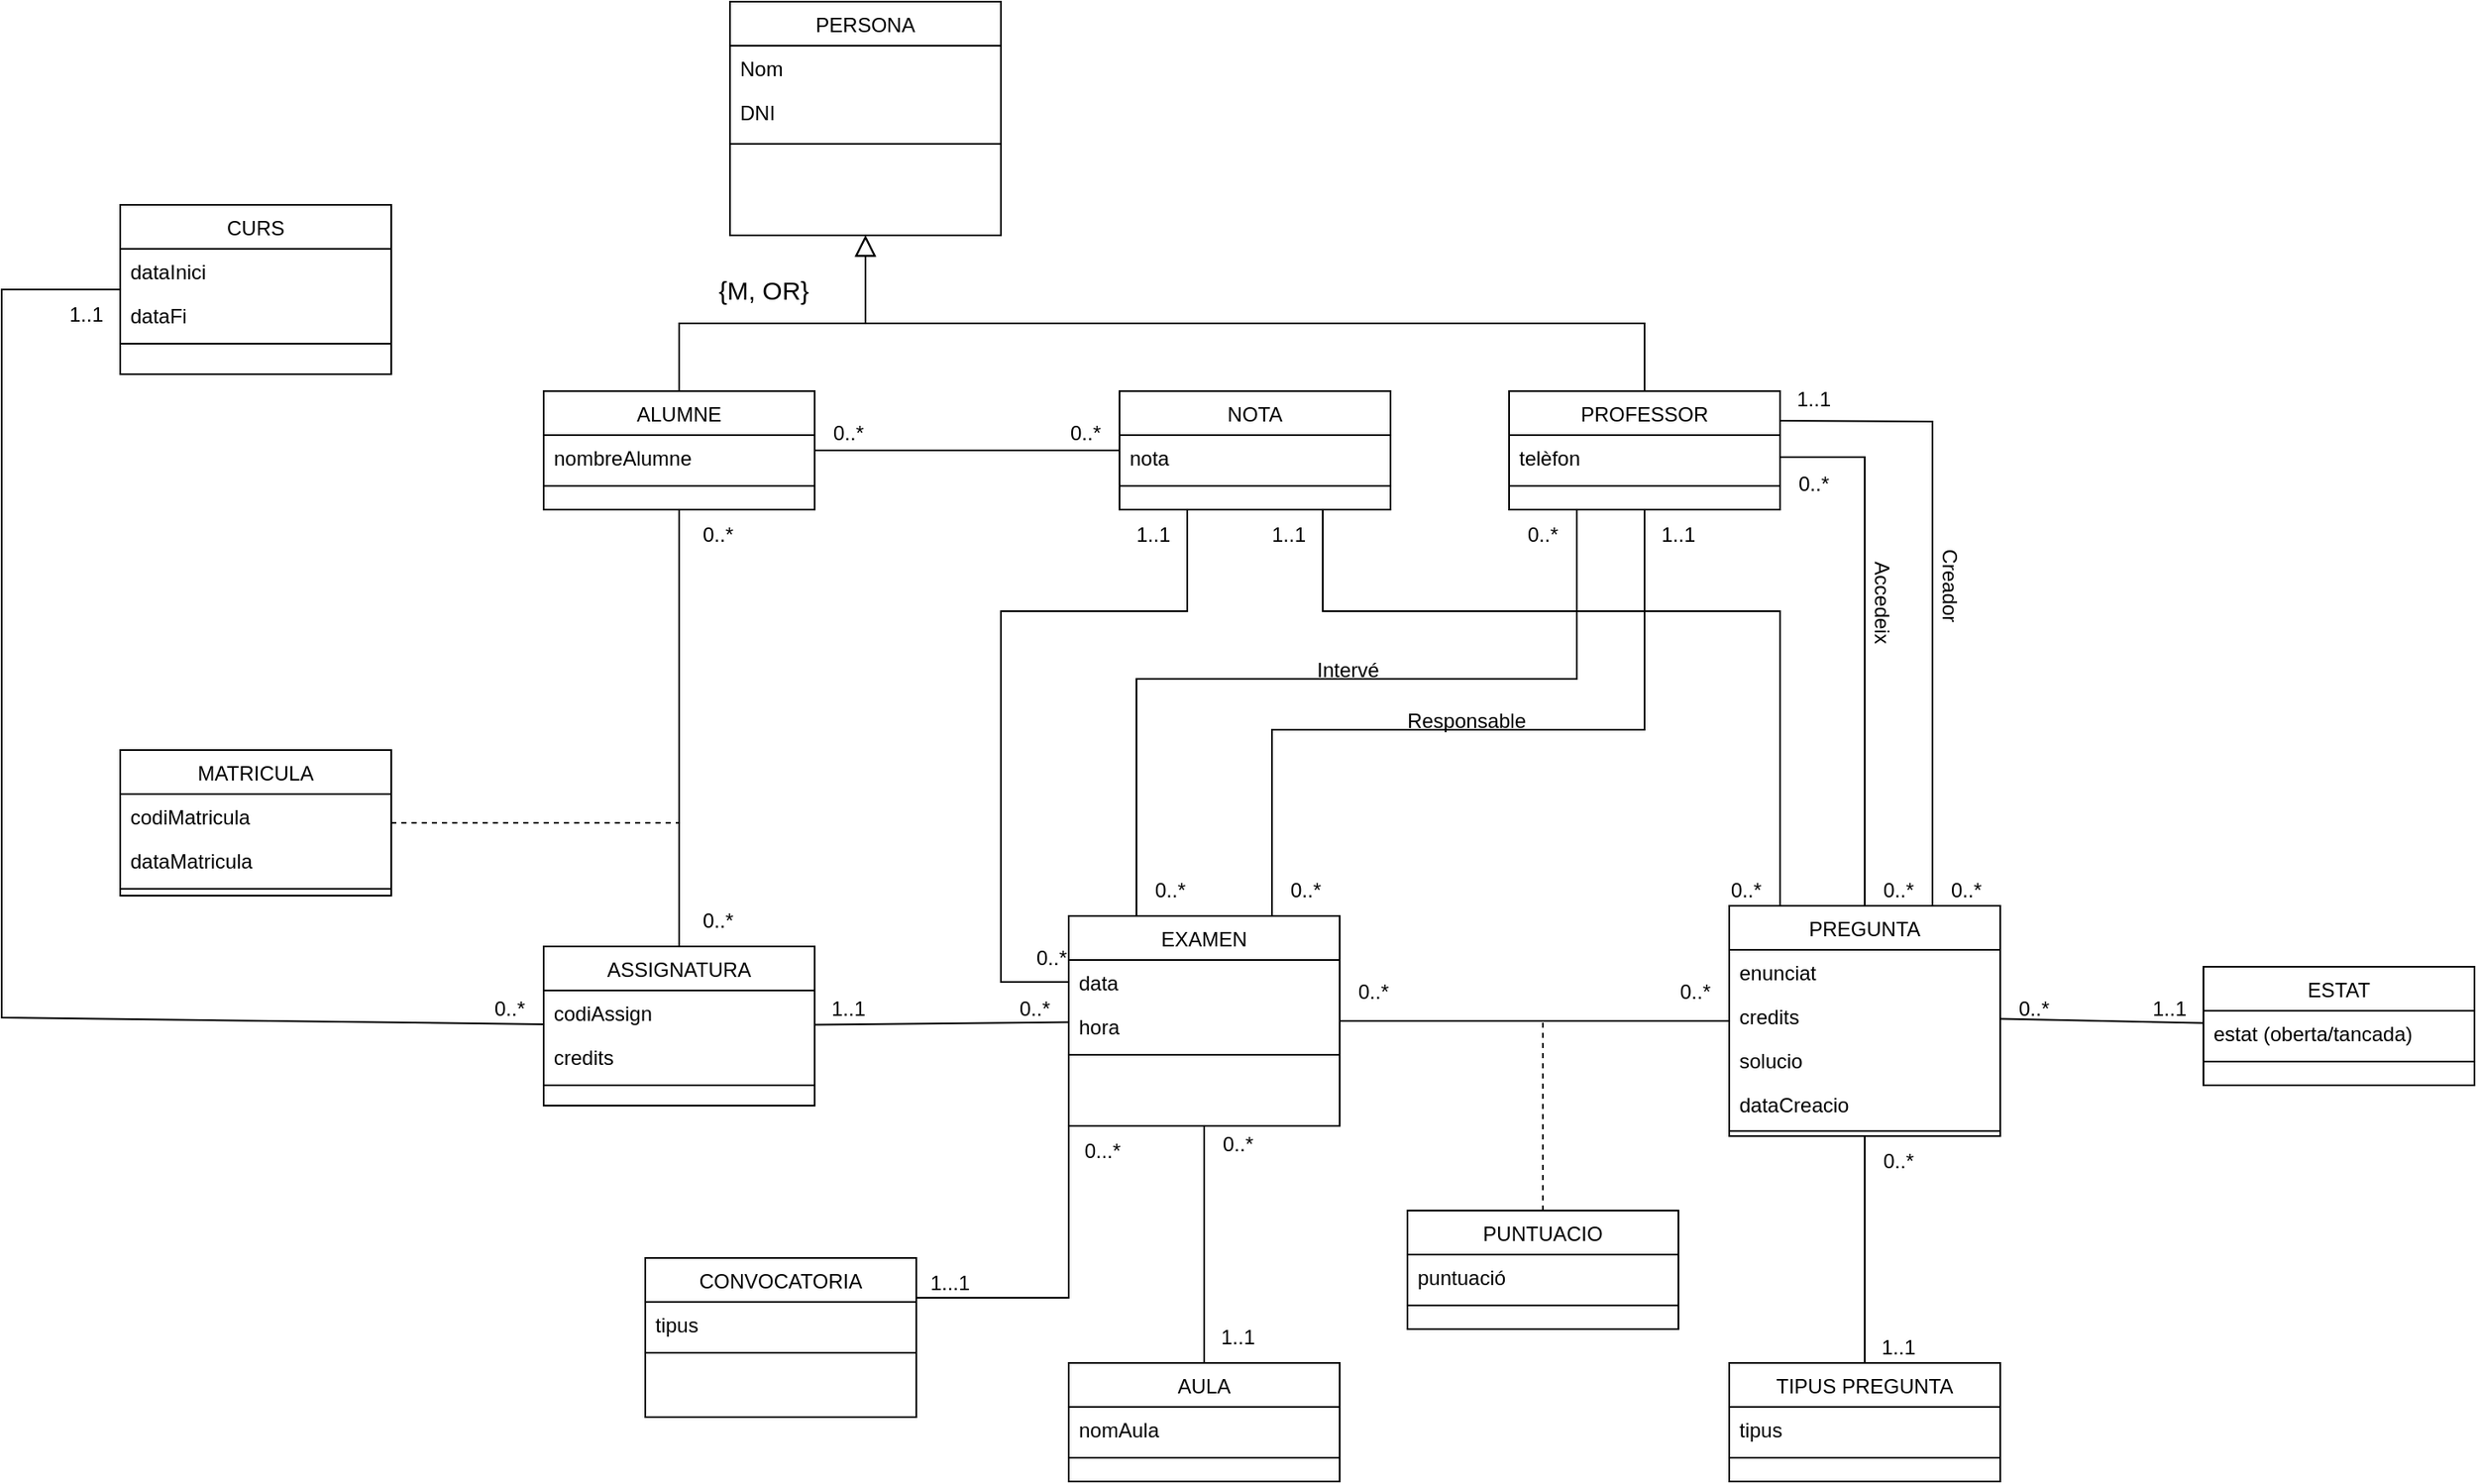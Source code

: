<mxfile version="20.4.0" type="google"><diagram id="C5RBs43oDa-KdzZeNtuy" name="Page-1"><mxGraphModel grid="1" page="1" gridSize="10" guides="1" tooltips="1" connect="1" arrows="1" fold="1" pageScale="1" pageWidth="827" pageHeight="1169" math="0" shadow="0"><root><mxCell id="WIyWlLk6GJQsqaUBKTNV-0"/><mxCell id="WIyWlLk6GJQsqaUBKTNV-1" parent="WIyWlLk6GJQsqaUBKTNV-0"/><mxCell id="zkfFHV4jXpPFQw0GAbJ--0" value="PERSONA" style="swimlane;fontStyle=0;align=center;verticalAlign=top;childLayout=stackLayout;horizontal=1;startSize=26;horizontalStack=0;resizeParent=1;resizeLast=0;collapsible=1;marginBottom=0;rounded=0;shadow=0;strokeWidth=1;" vertex="1" parent="WIyWlLk6GJQsqaUBKTNV-1"><mxGeometry x="-730" y="120" width="160" height="138" as="geometry"><mxRectangle x="230" y="140" width="160" height="26" as="alternateBounds"/></mxGeometry></mxCell><mxCell id="zkfFHV4jXpPFQw0GAbJ--1" value="Nom" style="text;align=left;verticalAlign=top;spacingLeft=4;spacingRight=4;overflow=hidden;rotatable=0;points=[[0,0.5],[1,0.5]];portConstraint=eastwest;" vertex="1" parent="zkfFHV4jXpPFQw0GAbJ--0"><mxGeometry y="26" width="160" height="26" as="geometry"/></mxCell><mxCell id="zkfFHV4jXpPFQw0GAbJ--2" value="DNI" style="text;align=left;verticalAlign=top;spacingLeft=4;spacingRight=4;overflow=hidden;rotatable=0;points=[[0,0.5],[1,0.5]];portConstraint=eastwest;rounded=0;shadow=0;html=0;" vertex="1" parent="zkfFHV4jXpPFQw0GAbJ--0"><mxGeometry y="52" width="160" height="28" as="geometry"/></mxCell><mxCell id="zkfFHV4jXpPFQw0GAbJ--4" value="" style="line;html=1;strokeWidth=1;align=left;verticalAlign=middle;spacingTop=-1;spacingLeft=3;spacingRight=3;rotatable=0;labelPosition=right;points=[];portConstraint=eastwest;" vertex="1" parent="zkfFHV4jXpPFQw0GAbJ--0"><mxGeometry y="80" width="160" height="8" as="geometry"/></mxCell><mxCell id="QcU_qIZWu91tBxj-kTXX-0" style="edgeStyle=orthogonalEdgeStyle;rounded=0;orthogonalLoop=1;jettySize=auto;html=1;endArrow=none;endFill=0;" edge="1" parent="WIyWlLk6GJQsqaUBKTNV-1" source="zkfFHV4jXpPFQw0GAbJ--6" target="E-pYBABnPpuwLKoB_ylE-73"><mxGeometry relative="1" as="geometry"/></mxCell><mxCell id="zkfFHV4jXpPFQw0GAbJ--6" value="ALUMNE" style="swimlane;fontStyle=0;align=center;verticalAlign=top;childLayout=stackLayout;horizontal=1;startSize=26;horizontalStack=0;resizeParent=1;resizeLast=0;collapsible=1;marginBottom=0;rounded=0;shadow=0;strokeWidth=1;" vertex="1" parent="WIyWlLk6GJQsqaUBKTNV-1"><mxGeometry x="-840" y="350" width="160" height="70" as="geometry"><mxRectangle x="130" y="380" width="160" height="26" as="alternateBounds"/></mxGeometry></mxCell><mxCell id="zkfFHV4jXpPFQw0GAbJ--7" value="nombreAlumne" style="text;align=left;verticalAlign=top;spacingLeft=4;spacingRight=4;overflow=hidden;rotatable=0;points=[[0,0.5],[1,0.5]];portConstraint=eastwest;" vertex="1" parent="zkfFHV4jXpPFQw0GAbJ--6"><mxGeometry y="26" width="160" height="26" as="geometry"/></mxCell><mxCell id="zkfFHV4jXpPFQw0GAbJ--9" value="" style="line;html=1;strokeWidth=1;align=left;verticalAlign=middle;spacingTop=-1;spacingLeft=3;spacingRight=3;rotatable=0;labelPosition=right;points=[];portConstraint=eastwest;" vertex="1" parent="zkfFHV4jXpPFQw0GAbJ--6"><mxGeometry y="52" width="160" height="8" as="geometry"/></mxCell><mxCell id="zkfFHV4jXpPFQw0GAbJ--12" value="" style="endArrow=block;endSize=10;endFill=0;shadow=0;strokeWidth=1;rounded=0;edgeStyle=elbowEdgeStyle;elbow=vertical;" edge="1" parent="WIyWlLk6GJQsqaUBKTNV-1" source="zkfFHV4jXpPFQw0GAbJ--6" target="zkfFHV4jXpPFQw0GAbJ--0"><mxGeometry width="160" relative="1" as="geometry"><mxPoint x="-750" y="193" as="sourcePoint"/><mxPoint x="-750" y="193" as="targetPoint"/><Array as="points"><mxPoint x="-650" y="310"/></Array></mxGeometry></mxCell><mxCell id="E-pYBABnPpuwLKoB_ylE-87" style="edgeStyle=none;rounded=0;orthogonalLoop=1;jettySize=auto;html=1;entryX=0.75;entryY=0;entryDx=0;entryDy=0;shadow=0;fontSize=12;endArrow=none;endFill=0;exitX=1;exitY=0.25;exitDx=0;exitDy=0;" edge="1" parent="WIyWlLk6GJQsqaUBKTNV-1" source="zkfFHV4jXpPFQw0GAbJ--13" target="kgsI95pCc-35qTgBepOY-21"><mxGeometry relative="1" as="geometry"><Array as="points"><mxPoint x="-20" y="368"/></Array></mxGeometry></mxCell><mxCell id="E-pYBABnPpuwLKoB_ylE-99" style="edgeStyle=none;rounded=0;orthogonalLoop=1;jettySize=auto;html=1;exitX=0.25;exitY=1;exitDx=0;exitDy=0;entryX=0.25;entryY=0;entryDx=0;entryDy=0;shadow=0;fontSize=12;endArrow=none;endFill=0;" edge="1" parent="WIyWlLk6GJQsqaUBKTNV-1" source="zkfFHV4jXpPFQw0GAbJ--13" target="kgsI95pCc-35qTgBepOY-9"><mxGeometry relative="1" as="geometry"><Array as="points"><mxPoint x="-230" y="520"/><mxPoint x="-490" y="520"/></Array></mxGeometry></mxCell><mxCell id="E-pYBABnPpuwLKoB_ylE-106" style="edgeStyle=none;rounded=0;orthogonalLoop=1;jettySize=auto;html=1;entryX=0.75;entryY=0;entryDx=0;entryDy=0;shadow=0;fontSize=12;endArrow=none;endFill=0;" edge="1" parent="WIyWlLk6GJQsqaUBKTNV-1" source="zkfFHV4jXpPFQw0GAbJ--13" target="kgsI95pCc-35qTgBepOY-9"><mxGeometry relative="1" as="geometry"><Array as="points"><mxPoint x="-190" y="550"/><mxPoint x="-410" y="550"/></Array></mxGeometry></mxCell><mxCell id="zkfFHV4jXpPFQw0GAbJ--13" value="PROFESSOR" style="swimlane;fontStyle=0;align=center;verticalAlign=top;childLayout=stackLayout;horizontal=1;startSize=26;horizontalStack=0;resizeParent=1;resizeLast=0;collapsible=1;marginBottom=0;rounded=0;shadow=0;strokeWidth=1;" vertex="1" parent="WIyWlLk6GJQsqaUBKTNV-1"><mxGeometry x="-270" y="350" width="160" height="70" as="geometry"><mxRectangle x="340" y="380" width="170" height="26" as="alternateBounds"/></mxGeometry></mxCell><mxCell id="zkfFHV4jXpPFQw0GAbJ--14" value="telèfon" style="text;align=left;verticalAlign=top;spacingLeft=4;spacingRight=4;overflow=hidden;rotatable=0;points=[[0,0.5],[1,0.5]];portConstraint=eastwest;" vertex="1" parent="zkfFHV4jXpPFQw0GAbJ--13"><mxGeometry y="26" width="160" height="26" as="geometry"/></mxCell><mxCell id="zkfFHV4jXpPFQw0GAbJ--15" value="" style="line;html=1;strokeWidth=1;align=left;verticalAlign=middle;spacingTop=-1;spacingLeft=3;spacingRight=3;rotatable=0;labelPosition=right;points=[];portConstraint=eastwest;" vertex="1" parent="zkfFHV4jXpPFQw0GAbJ--13"><mxGeometry y="52" width="160" height="8" as="geometry"/></mxCell><mxCell id="zkfFHV4jXpPFQw0GAbJ--16" value="" style="endArrow=block;endSize=10;endFill=0;shadow=0;strokeWidth=1;rounded=0;edgeStyle=elbowEdgeStyle;elbow=vertical;" edge="1" parent="WIyWlLk6GJQsqaUBKTNV-1" source="zkfFHV4jXpPFQw0GAbJ--13" target="zkfFHV4jXpPFQw0GAbJ--0"><mxGeometry width="160" relative="1" as="geometry"><mxPoint x="-740" y="363" as="sourcePoint"/><mxPoint x="-640" y="261" as="targetPoint"/><Array as="points"><mxPoint x="-650" y="310"/><mxPoint x="-650" y="300"/></Array></mxGeometry></mxCell><mxCell id="ctenGG5U1R1XsrM7dqy6-2" style="edgeStyle=orthogonalEdgeStyle;rounded=0;orthogonalLoop=1;jettySize=auto;html=1;exitX=0.5;exitY=0;exitDx=0;exitDy=0;endArrow=none;endFill=0;shadow=0;" edge="1" parent="WIyWlLk6GJQsqaUBKTNV-1" source="kgsI95pCc-35qTgBepOY-1" target="zkfFHV4jXpPFQw0GAbJ--6"><mxGeometry relative="1" as="geometry"/></mxCell><mxCell id="E-pYBABnPpuwLKoB_ylE-42" style="edgeStyle=none;rounded=0;orthogonalLoop=1;jettySize=auto;html=1;shadow=0;fontSize=12;endArrow=none;endFill=0;" edge="1" parent="WIyWlLk6GJQsqaUBKTNV-1" source="kgsI95pCc-35qTgBepOY-1" target="kgsI95pCc-35qTgBepOY-9"><mxGeometry relative="1" as="geometry"/></mxCell><mxCell id="E-pYBABnPpuwLKoB_ylE-111" style="edgeStyle=none;rounded=0;orthogonalLoop=1;jettySize=auto;html=1;shadow=0;fontSize=12;endArrow=none;endFill=0;" edge="1" parent="WIyWlLk6GJQsqaUBKTNV-1" source="kgsI95pCc-35qTgBepOY-1" target="E-pYBABnPpuwLKoB_ylE-13"><mxGeometry relative="1" as="geometry"><Array as="points"><mxPoint x="-1160" y="720"/><mxPoint x="-1160" y="290"/></Array></mxGeometry></mxCell><mxCell id="kgsI95pCc-35qTgBepOY-1" value="ASSIGNATURA" style="swimlane;fontStyle=0;align=center;verticalAlign=top;childLayout=stackLayout;horizontal=1;startSize=26;horizontalStack=0;resizeParent=1;resizeLast=0;collapsible=1;marginBottom=0;rounded=0;shadow=0;strokeWidth=1;" vertex="1" parent="WIyWlLk6GJQsqaUBKTNV-1"><mxGeometry x="-840" y="678" width="160" height="94" as="geometry"><mxRectangle x="230" y="140" width="160" height="26" as="alternateBounds"/></mxGeometry></mxCell><mxCell id="kgsI95pCc-35qTgBepOY-3" value="codiAssign" style="text;align=left;verticalAlign=top;spacingLeft=4;spacingRight=4;overflow=hidden;rotatable=0;points=[[0,0.5],[1,0.5]];portConstraint=eastwest;rounded=0;shadow=0;html=0;" vertex="1" parent="kgsI95pCc-35qTgBepOY-1"><mxGeometry y="26" width="160" height="26" as="geometry"/></mxCell><mxCell id="kgsI95pCc-35qTgBepOY-8" value="credits" style="text;align=left;verticalAlign=top;spacingLeft=4;spacingRight=4;overflow=hidden;rotatable=0;points=[[0,0.5],[1,0.5]];portConstraint=eastwest;rounded=0;shadow=0;html=0;" vertex="1" parent="kgsI95pCc-35qTgBepOY-1"><mxGeometry y="52" width="160" height="26" as="geometry"/></mxCell><mxCell id="kgsI95pCc-35qTgBepOY-5" value="" style="line;html=1;strokeWidth=1;align=left;verticalAlign=middle;spacingTop=-1;spacingLeft=3;spacingRight=3;rotatable=0;labelPosition=right;points=[];portConstraint=eastwest;" vertex="1" parent="kgsI95pCc-35qTgBepOY-1"><mxGeometry y="78" width="160" height="8" as="geometry"/></mxCell><mxCell id="E-pYBABnPpuwLKoB_ylE-25" style="rounded=0;orthogonalLoop=1;jettySize=auto;html=1;entryX=0.5;entryY=0;entryDx=0;entryDy=0;endArrow=none;endFill=0;" edge="1" parent="WIyWlLk6GJQsqaUBKTNV-1" source="kgsI95pCc-35qTgBepOY-9" target="E-pYBABnPpuwLKoB_ylE-0"><mxGeometry relative="1" as="geometry"/></mxCell><mxCell id="E-pYBABnPpuwLKoB_ylE-31" style="edgeStyle=none;rounded=0;orthogonalLoop=1;jettySize=auto;html=1;shadow=0;fontSize=12;endArrow=none;endFill=0;" edge="1" parent="WIyWlLk6GJQsqaUBKTNV-1" source="kgsI95pCc-35qTgBepOY-9" target="kgsI95pCc-35qTgBepOY-21"><mxGeometry relative="1" as="geometry"/></mxCell><mxCell id="ihIaNWgGNFV24dBI4f6O-5" style="edgeStyle=orthogonalEdgeStyle;rounded=0;orthogonalLoop=1;jettySize=auto;html=1;exitX=0;exitY=1;exitDx=0;exitDy=0;entryX=1;entryY=0.25;entryDx=0;entryDy=0;endArrow=none;endFill=0;" edge="1" parent="WIyWlLk6GJQsqaUBKTNV-1" source="kgsI95pCc-35qTgBepOY-9" target="ihIaNWgGNFV24dBI4f6O-1"><mxGeometry relative="1" as="geometry"/></mxCell><mxCell id="kgsI95pCc-35qTgBepOY-9" value="EXAMEN" style="swimlane;fontStyle=0;align=center;verticalAlign=top;childLayout=stackLayout;horizontal=1;startSize=26;horizontalStack=0;resizeParent=1;resizeLast=0;collapsible=1;marginBottom=0;rounded=0;shadow=0;strokeWidth=1;" vertex="1" parent="WIyWlLk6GJQsqaUBKTNV-1"><mxGeometry x="-530" y="660" width="160" height="124" as="geometry"><mxRectangle x="230" y="140" width="160" height="26" as="alternateBounds"/></mxGeometry></mxCell><mxCell id="kgsI95pCc-35qTgBepOY-11" value="data" style="text;align=left;verticalAlign=top;spacingLeft=4;spacingRight=4;overflow=hidden;rotatable=0;points=[[0,0.5],[1,0.5]];portConstraint=eastwest;rounded=0;shadow=0;html=0;" vertex="1" parent="kgsI95pCc-35qTgBepOY-9"><mxGeometry y="26" width="160" height="26" as="geometry"/></mxCell><mxCell id="E-pYBABnPpuwLKoB_ylE-21" value="hora" style="text;strokeColor=none;fillColor=none;align=left;verticalAlign=top;spacingLeft=4;spacingRight=4;overflow=hidden;rotatable=0;points=[[0,0.5],[1,0.5]];portConstraint=eastwest;" vertex="1" parent="kgsI95pCc-35qTgBepOY-9"><mxGeometry y="52" width="160" height="26" as="geometry"/></mxCell><mxCell id="kgsI95pCc-35qTgBepOY-12" value="" style="line;html=1;strokeWidth=1;align=left;verticalAlign=middle;spacingTop=-1;spacingLeft=3;spacingRight=3;rotatable=0;labelPosition=right;points=[];portConstraint=eastwest;" vertex="1" parent="kgsI95pCc-35qTgBepOY-9"><mxGeometry y="78" width="160" height="8" as="geometry"/></mxCell><mxCell id="E-pYBABnPpuwLKoB_ylE-30" style="edgeStyle=none;rounded=0;orthogonalLoop=1;jettySize=auto;html=1;shadow=0;fontSize=12;endArrow=none;endFill=0;" edge="1" parent="WIyWlLk6GJQsqaUBKTNV-1" source="kgsI95pCc-35qTgBepOY-21" target="E-pYBABnPpuwLKoB_ylE-10"><mxGeometry relative="1" as="geometry"/></mxCell><mxCell id="kgsI95pCc-35qTgBepOY-21" value="PREGUNTA" style="swimlane;fontStyle=0;align=center;verticalAlign=top;childLayout=stackLayout;horizontal=1;startSize=26;horizontalStack=0;resizeParent=1;resizeLast=0;collapsible=1;marginBottom=0;rounded=0;shadow=0;strokeWidth=1;" vertex="1" parent="WIyWlLk6GJQsqaUBKTNV-1"><mxGeometry x="-140" y="654" width="160" height="136" as="geometry"><mxRectangle x="230" y="140" width="160" height="26" as="alternateBounds"/></mxGeometry></mxCell><mxCell id="E-pYBABnPpuwLKoB_ylE-19" value="enunciat" style="text;strokeColor=none;fillColor=none;align=left;verticalAlign=top;spacingLeft=4;spacingRight=4;overflow=hidden;rotatable=0;points=[[0,0.5],[1,0.5]];portConstraint=eastwest;" vertex="1" parent="kgsI95pCc-35qTgBepOY-21"><mxGeometry y="26" width="160" height="26" as="geometry"/></mxCell><mxCell id="kgsI95pCc-35qTgBepOY-22" value="credits" style="text;align=left;verticalAlign=top;spacingLeft=4;spacingRight=4;overflow=hidden;rotatable=0;points=[[0,0.5],[1,0.5]];portConstraint=eastwest;rounded=0;shadow=0;html=0;" vertex="1" parent="kgsI95pCc-35qTgBepOY-21"><mxGeometry y="52" width="160" height="26" as="geometry"/></mxCell><mxCell id="ihIaNWgGNFV24dBI4f6O-0" value="solucio" style="text;align=left;verticalAlign=top;spacingLeft=4;spacingRight=4;overflow=hidden;rotatable=0;points=[[0,0.5],[1,0.5]];portConstraint=eastwest;rounded=0;shadow=0;html=0;" vertex="1" parent="kgsI95pCc-35qTgBepOY-21"><mxGeometry y="78" width="160" height="26" as="geometry"/></mxCell><mxCell id="SBV8gCZNcJ18fJ0dtkl0-6" value="dataCreacio" style="text;strokeColor=none;fillColor=none;align=left;verticalAlign=top;spacingLeft=4;spacingRight=4;overflow=hidden;rotatable=0;points=[[0,0.5],[1,0.5]];portConstraint=eastwest;" vertex="1" parent="kgsI95pCc-35qTgBepOY-21"><mxGeometry y="104" width="160" height="26" as="geometry"/></mxCell><mxCell id="kgsI95pCc-35qTgBepOY-23" value="" style="line;html=1;strokeWidth=1;align=left;verticalAlign=middle;spacingTop=-1;spacingLeft=3;spacingRight=3;rotatable=0;labelPosition=right;points=[];portConstraint=eastwest;" vertex="1" parent="kgsI95pCc-35qTgBepOY-21"><mxGeometry y="130" width="160" height="6" as="geometry"/></mxCell><mxCell id="E-pYBABnPpuwLKoB_ylE-0" value="AULA" style="swimlane;fontStyle=0;align=center;verticalAlign=top;childLayout=stackLayout;horizontal=1;startSize=26;horizontalStack=0;resizeParent=1;resizeLast=0;collapsible=1;marginBottom=0;rounded=0;shadow=0;strokeWidth=1;" vertex="1" parent="WIyWlLk6GJQsqaUBKTNV-1"><mxGeometry x="-530" y="924" width="160" height="70" as="geometry"><mxRectangle x="230" y="140" width="160" height="26" as="alternateBounds"/></mxGeometry></mxCell><mxCell id="E-pYBABnPpuwLKoB_ylE-3" value="nomAula" style="text;strokeColor=none;fillColor=none;align=left;verticalAlign=top;spacingLeft=4;spacingRight=4;overflow=hidden;rotatable=0;points=[[0,0.5],[1,0.5]];portConstraint=eastwest;" vertex="1" parent="E-pYBABnPpuwLKoB_ylE-0"><mxGeometry y="26" width="160" height="26" as="geometry"/></mxCell><mxCell id="E-pYBABnPpuwLKoB_ylE-2" value="" style="line;html=1;strokeWidth=1;align=left;verticalAlign=middle;spacingTop=-1;spacingLeft=3;spacingRight=3;rotatable=0;labelPosition=right;points=[];portConstraint=eastwest;" vertex="1" parent="E-pYBABnPpuwLKoB_ylE-0"><mxGeometry y="52" width="160" height="8" as="geometry"/></mxCell><mxCell id="E-pYBABnPpuwLKoB_ylE-77" style="edgeStyle=none;rounded=0;orthogonalLoop=1;jettySize=auto;html=1;shadow=0;dashed=1;fontSize=12;endArrow=none;endFill=0;" edge="1" parent="WIyWlLk6GJQsqaUBKTNV-1" source="E-pYBABnPpuwLKoB_ylE-7"><mxGeometry relative="1" as="geometry"><mxPoint x="-250.0" y="720.0" as="targetPoint"/></mxGeometry></mxCell><mxCell id="E-pYBABnPpuwLKoB_ylE-7" value="PUNTUACIO" style="swimlane;fontStyle=0;align=center;verticalAlign=top;childLayout=stackLayout;horizontal=1;startSize=26;horizontalStack=0;resizeParent=1;resizeLast=0;collapsible=1;marginBottom=0;rounded=0;shadow=0;strokeWidth=1;" vertex="1" parent="WIyWlLk6GJQsqaUBKTNV-1"><mxGeometry x="-330" y="834" width="160" height="70" as="geometry"><mxRectangle x="230" y="140" width="160" height="26" as="alternateBounds"/></mxGeometry></mxCell><mxCell id="E-pYBABnPpuwLKoB_ylE-8" value="puntuació" style="text;strokeColor=none;fillColor=none;align=left;verticalAlign=top;spacingLeft=4;spacingRight=4;overflow=hidden;rotatable=0;points=[[0,0.5],[1,0.5]];portConstraint=eastwest;" vertex="1" parent="E-pYBABnPpuwLKoB_ylE-7"><mxGeometry y="26" width="160" height="26" as="geometry"/></mxCell><mxCell id="E-pYBABnPpuwLKoB_ylE-9" value="" style="line;html=1;strokeWidth=1;align=left;verticalAlign=middle;spacingTop=-1;spacingLeft=3;spacingRight=3;rotatable=0;labelPosition=right;points=[];portConstraint=eastwest;" vertex="1" parent="E-pYBABnPpuwLKoB_ylE-7"><mxGeometry y="52" width="160" height="8" as="geometry"/></mxCell><mxCell id="E-pYBABnPpuwLKoB_ylE-10" value="TIPUS PREGUNTA" style="swimlane;fontStyle=0;align=center;verticalAlign=top;childLayout=stackLayout;horizontal=1;startSize=26;horizontalStack=0;resizeParent=1;resizeLast=0;collapsible=1;marginBottom=0;rounded=0;shadow=0;strokeWidth=1;" vertex="1" parent="WIyWlLk6GJQsqaUBKTNV-1"><mxGeometry x="-140" y="924" width="160" height="70" as="geometry"><mxRectangle x="230" y="140" width="160" height="26" as="alternateBounds"/></mxGeometry></mxCell><mxCell id="E-pYBABnPpuwLKoB_ylE-11" value="tipus" style="text;strokeColor=none;fillColor=none;align=left;verticalAlign=top;spacingLeft=4;spacingRight=4;overflow=hidden;rotatable=0;points=[[0,0.5],[1,0.5]];portConstraint=eastwest;" vertex="1" parent="E-pYBABnPpuwLKoB_ylE-10"><mxGeometry y="26" width="160" height="26" as="geometry"/></mxCell><mxCell id="E-pYBABnPpuwLKoB_ylE-12" value="" style="line;html=1;strokeWidth=1;align=left;verticalAlign=middle;spacingTop=-1;spacingLeft=3;spacingRight=3;rotatable=0;labelPosition=right;points=[];portConstraint=eastwest;" vertex="1" parent="E-pYBABnPpuwLKoB_ylE-10"><mxGeometry y="52" width="160" height="8" as="geometry"/></mxCell><mxCell id="E-pYBABnPpuwLKoB_ylE-13" value="CURS" style="swimlane;fontStyle=0;align=center;verticalAlign=top;childLayout=stackLayout;horizontal=1;startSize=26;horizontalStack=0;resizeParent=1;resizeLast=0;collapsible=1;marginBottom=0;rounded=0;shadow=0;strokeWidth=1;" vertex="1" parent="WIyWlLk6GJQsqaUBKTNV-1"><mxGeometry x="-1090" y="240" width="160" height="100" as="geometry"><mxRectangle x="230" y="140" width="160" height="26" as="alternateBounds"/></mxGeometry></mxCell><mxCell id="E-pYBABnPpuwLKoB_ylE-17" value="dataInici" style="text;strokeColor=none;fillColor=none;align=left;verticalAlign=top;spacingLeft=4;spacingRight=4;overflow=hidden;rotatable=0;points=[[0,0.5],[1,0.5]];portConstraint=eastwest;" vertex="1" parent="E-pYBABnPpuwLKoB_ylE-13"><mxGeometry y="26" width="160" height="26" as="geometry"/></mxCell><mxCell id="E-pYBABnPpuwLKoB_ylE-14" value="dataFi" style="text;strokeColor=none;fillColor=none;align=left;verticalAlign=top;spacingLeft=4;spacingRight=4;overflow=hidden;rotatable=0;points=[[0,0.5],[1,0.5]];portConstraint=eastwest;" vertex="1" parent="E-pYBABnPpuwLKoB_ylE-13"><mxGeometry y="52" width="160" height="26" as="geometry"/></mxCell><mxCell id="E-pYBABnPpuwLKoB_ylE-15" value="" style="line;html=1;strokeWidth=1;align=left;verticalAlign=middle;spacingTop=-1;spacingLeft=3;spacingRight=3;rotatable=0;labelPosition=right;points=[];portConstraint=eastwest;" vertex="1" parent="E-pYBABnPpuwLKoB_ylE-13"><mxGeometry y="78" width="160" height="8" as="geometry"/></mxCell><mxCell id="E-pYBABnPpuwLKoB_ylE-26" value="&lt;font style=&quot;font-size: 15px;&quot;&gt;{M, OR}&lt;/font&gt;" style="text;html=1;strokeColor=none;fillColor=none;align=center;verticalAlign=middle;whiteSpace=wrap;rounded=0;" vertex="1" parent="WIyWlLk6GJQsqaUBKTNV-1"><mxGeometry x="-760" y="270" width="100" height="40" as="geometry"/></mxCell><mxCell id="E-pYBABnPpuwLKoB_ylE-32" value="0..*" style="text;html=1;strokeColor=none;fillColor=none;align=center;verticalAlign=middle;whiteSpace=wrap;rounded=0;fontSize=12;" vertex="1" parent="WIyWlLk6GJQsqaUBKTNV-1"><mxGeometry x="-380" y="690" width="60" height="30" as="geometry"/></mxCell><mxCell id="E-pYBABnPpuwLKoB_ylE-35" value="0..*" style="text;html=1;strokeColor=none;fillColor=none;align=center;verticalAlign=middle;whiteSpace=wrap;rounded=0;fontSize=12;" vertex="1" parent="WIyWlLk6GJQsqaUBKTNV-1"><mxGeometry x="-190" y="690" width="60" height="30" as="geometry"/></mxCell><mxCell id="E-pYBABnPpuwLKoB_ylE-38" value="0..*" style="text;html=1;strokeColor=none;fillColor=none;align=center;verticalAlign=middle;whiteSpace=wrap;rounded=0;fontSize=12;" vertex="1" parent="WIyWlLk6GJQsqaUBKTNV-1"><mxGeometry x="-767" y="420" width="60" height="30" as="geometry"/></mxCell><mxCell id="E-pYBABnPpuwLKoB_ylE-39" value="0..*" style="text;html=1;strokeColor=none;fillColor=none;align=center;verticalAlign=middle;whiteSpace=wrap;rounded=0;fontSize=12;" vertex="1" parent="WIyWlLk6GJQsqaUBKTNV-1"><mxGeometry x="-767" y="648" width="60" height="30" as="geometry"/></mxCell><mxCell id="E-pYBABnPpuwLKoB_ylE-43" value="1..1" style="text;html=1;strokeColor=none;fillColor=none;align=center;verticalAlign=middle;whiteSpace=wrap;rounded=0;fontSize=12;" vertex="1" parent="WIyWlLk6GJQsqaUBKTNV-1"><mxGeometry x="-690" y="700" width="60" height="30" as="geometry"/></mxCell><mxCell id="E-pYBABnPpuwLKoB_ylE-44" value="0..*" style="text;html=1;strokeColor=none;fillColor=none;align=center;verticalAlign=middle;whiteSpace=wrap;rounded=0;fontSize=12;" vertex="1" parent="WIyWlLk6GJQsqaUBKTNV-1"><mxGeometry x="-580" y="700" width="60" height="30" as="geometry"/></mxCell><mxCell id="E-pYBABnPpuwLKoB_ylE-49" style="edgeStyle=none;rounded=0;orthogonalLoop=1;jettySize=auto;html=1;shadow=0;fontSize=12;endArrow=none;endFill=0;dashed=1;" edge="1" parent="WIyWlLk6GJQsqaUBKTNV-1" source="E-pYBABnPpuwLKoB_ylE-46"><mxGeometry relative="1" as="geometry"><mxPoint x="-760" y="605.0" as="targetPoint"/></mxGeometry></mxCell><mxCell id="E-pYBABnPpuwLKoB_ylE-46" value="MATRICULA" style="swimlane;fontStyle=0;align=center;verticalAlign=top;childLayout=stackLayout;horizontal=1;startSize=26;horizontalStack=0;resizeParent=1;resizeLast=0;collapsible=1;marginBottom=0;rounded=0;shadow=0;strokeWidth=1;" vertex="1" parent="WIyWlLk6GJQsqaUBKTNV-1"><mxGeometry x="-1090" y="562" width="160" height="86" as="geometry"><mxRectangle x="230" y="140" width="160" height="26" as="alternateBounds"/></mxGeometry></mxCell><mxCell id="E-pYBABnPpuwLKoB_ylE-47" value="codiMatricula" style="text;strokeColor=none;fillColor=none;align=left;verticalAlign=top;spacingLeft=4;spacingRight=4;overflow=hidden;rotatable=0;points=[[0,0.5],[1,0.5]];portConstraint=eastwest;" vertex="1" parent="E-pYBABnPpuwLKoB_ylE-46"><mxGeometry y="26" width="160" height="26" as="geometry"/></mxCell><mxCell id="E-pYBABnPpuwLKoB_ylE-110" value="dataMatricula" style="text;strokeColor=none;fillColor=none;align=left;verticalAlign=top;spacingLeft=4;spacingRight=4;overflow=hidden;rotatable=0;points=[[0,0.5],[1,0.5]];portConstraint=eastwest;fontSize=12;" vertex="1" parent="E-pYBABnPpuwLKoB_ylE-46"><mxGeometry y="52" width="160" height="26" as="geometry"/></mxCell><mxCell id="E-pYBABnPpuwLKoB_ylE-48" value="" style="line;html=1;strokeWidth=1;align=left;verticalAlign=middle;spacingTop=-1;spacingLeft=3;spacingRight=3;rotatable=0;labelPosition=right;points=[];portConstraint=eastwest;" vertex="1" parent="E-pYBABnPpuwLKoB_ylE-46"><mxGeometry y="78" width="160" height="8" as="geometry"/></mxCell><mxCell id="E-pYBABnPpuwLKoB_ylE-51" value="1..1" style="text;html=1;strokeColor=none;fillColor=none;align=center;verticalAlign=middle;whiteSpace=wrap;rounded=0;fontSize=12;" vertex="1" parent="WIyWlLk6GJQsqaUBKTNV-1"><mxGeometry x="-1140" y="290" width="60" height="30" as="geometry"/></mxCell><mxCell id="E-pYBABnPpuwLKoB_ylE-52" value="0..*" style="text;html=1;strokeColor=none;fillColor=none;align=center;verticalAlign=middle;whiteSpace=wrap;rounded=0;fontSize=12;" vertex="1" parent="WIyWlLk6GJQsqaUBKTNV-1"><mxGeometry x="-890" y="700" width="60" height="30" as="geometry"/></mxCell><mxCell id="E-pYBABnPpuwLKoB_ylE-54" value="0..*" style="text;html=1;strokeColor=none;fillColor=none;align=center;verticalAlign=middle;whiteSpace=wrap;rounded=0;fontSize=12;" vertex="1" parent="WIyWlLk6GJQsqaUBKTNV-1"><mxGeometry x="-30" y="630" width="60" height="30" as="geometry"/></mxCell><mxCell id="E-pYBABnPpuwLKoB_ylE-65" value="ESTAT" style="swimlane;fontStyle=0;align=center;verticalAlign=top;childLayout=stackLayout;horizontal=1;startSize=26;horizontalStack=0;resizeParent=1;resizeLast=0;collapsible=1;marginBottom=0;rounded=0;shadow=0;strokeWidth=1;" vertex="1" parent="WIyWlLk6GJQsqaUBKTNV-1"><mxGeometry x="140" y="690" width="160" height="70" as="geometry"><mxRectangle x="230" y="140" width="160" height="26" as="alternateBounds"/></mxGeometry></mxCell><mxCell id="E-pYBABnPpuwLKoB_ylE-66" value="estat (oberta/tancada)" style="text;strokeColor=none;fillColor=none;align=left;verticalAlign=top;spacingLeft=4;spacingRight=4;overflow=hidden;rotatable=0;points=[[0,0.5],[1,0.5]];portConstraint=eastwest;" vertex="1" parent="E-pYBABnPpuwLKoB_ylE-65"><mxGeometry y="26" width="160" height="26" as="geometry"/></mxCell><mxCell id="E-pYBABnPpuwLKoB_ylE-67" value="" style="line;html=1;strokeWidth=1;align=left;verticalAlign=middle;spacingTop=-1;spacingLeft=3;spacingRight=3;rotatable=0;labelPosition=right;points=[];portConstraint=eastwest;" vertex="1" parent="E-pYBABnPpuwLKoB_ylE-65"><mxGeometry y="52" width="160" height="8" as="geometry"/></mxCell><mxCell id="E-pYBABnPpuwLKoB_ylE-68" style="edgeStyle=none;rounded=0;orthogonalLoop=1;jettySize=auto;html=1;shadow=0;fontSize=12;endArrow=none;endFill=0;" edge="1" parent="WIyWlLk6GJQsqaUBKTNV-1" source="kgsI95pCc-35qTgBepOY-22" target="E-pYBABnPpuwLKoB_ylE-65"><mxGeometry relative="1" as="geometry"/></mxCell><mxCell id="E-pYBABnPpuwLKoB_ylE-69" value="1..1" style="text;html=1;strokeColor=none;fillColor=none;align=center;verticalAlign=middle;whiteSpace=wrap;rounded=0;fontSize=12;" vertex="1" parent="WIyWlLk6GJQsqaUBKTNV-1"><mxGeometry x="90" y="700" width="60" height="30" as="geometry"/></mxCell><mxCell id="E-pYBABnPpuwLKoB_ylE-70" value="0..*" style="text;html=1;strokeColor=none;fillColor=none;align=center;verticalAlign=middle;whiteSpace=wrap;rounded=0;fontSize=12;" vertex="1" parent="WIyWlLk6GJQsqaUBKTNV-1"><mxGeometry x="10" y="700" width="60" height="30" as="geometry"/></mxCell><mxCell id="E-pYBABnPpuwLKoB_ylE-71" value="0..*" style="text;html=1;strokeColor=none;fillColor=none;align=center;verticalAlign=middle;whiteSpace=wrap;rounded=0;fontSize=12;" vertex="1" parent="WIyWlLk6GJQsqaUBKTNV-1"><mxGeometry x="-160" y="630" width="60" height="30" as="geometry"/></mxCell><mxCell id="E-pYBABnPpuwLKoB_ylE-72" value="0..*" style="text;html=1;strokeColor=none;fillColor=none;align=center;verticalAlign=middle;whiteSpace=wrap;rounded=0;fontSize=12;" vertex="1" parent="WIyWlLk6GJQsqaUBKTNV-1"><mxGeometry x="-690" y="360" width="60" height="30" as="geometry"/></mxCell><mxCell id="E-pYBABnPpuwLKoB_ylE-73" value="NOTA" style="swimlane;fontStyle=0;align=center;verticalAlign=top;childLayout=stackLayout;horizontal=1;startSize=26;horizontalStack=0;resizeParent=1;resizeLast=0;collapsible=1;marginBottom=0;rounded=0;shadow=0;strokeWidth=1;" vertex="1" parent="WIyWlLk6GJQsqaUBKTNV-1"><mxGeometry x="-500" y="350" width="160" height="70" as="geometry"><mxRectangle x="230" y="140" width="160" height="26" as="alternateBounds"/></mxGeometry></mxCell><mxCell id="E-pYBABnPpuwLKoB_ylE-74" value="nota" style="text;strokeColor=none;fillColor=none;align=left;verticalAlign=top;spacingLeft=4;spacingRight=4;overflow=hidden;rotatable=0;points=[[0,0.5],[1,0.5]];portConstraint=eastwest;" vertex="1" parent="E-pYBABnPpuwLKoB_ylE-73"><mxGeometry y="26" width="160" height="26" as="geometry"/></mxCell><mxCell id="E-pYBABnPpuwLKoB_ylE-75" value="" style="line;html=1;strokeWidth=1;align=left;verticalAlign=middle;spacingTop=-1;spacingLeft=3;spacingRight=3;rotatable=0;labelPosition=right;points=[];portConstraint=eastwest;" vertex="1" parent="E-pYBABnPpuwLKoB_ylE-73"><mxGeometry y="52" width="160" height="8" as="geometry"/></mxCell><mxCell id="E-pYBABnPpuwLKoB_ylE-79" value="0..*" style="text;html=1;strokeColor=none;fillColor=none;align=center;verticalAlign=middle;whiteSpace=wrap;rounded=0;fontSize=12;" vertex="1" parent="WIyWlLk6GJQsqaUBKTNV-1"><mxGeometry x="-460" y="780" width="60" height="30" as="geometry"/></mxCell><mxCell id="E-pYBABnPpuwLKoB_ylE-80" value="1..1" style="text;html=1;strokeColor=none;fillColor=none;align=center;verticalAlign=middle;whiteSpace=wrap;rounded=0;fontSize=12;" vertex="1" parent="WIyWlLk6GJQsqaUBKTNV-1"><mxGeometry x="-460" y="894" width="60" height="30" as="geometry"/></mxCell><mxCell id="E-pYBABnPpuwLKoB_ylE-81" value="0..*" style="text;html=1;strokeColor=none;fillColor=none;align=center;verticalAlign=middle;whiteSpace=wrap;rounded=0;fontSize=12;" vertex="1" parent="WIyWlLk6GJQsqaUBKTNV-1"><mxGeometry x="-70" y="790" width="60" height="30" as="geometry"/></mxCell><mxCell id="E-pYBABnPpuwLKoB_ylE-82" value="1..1" style="text;html=1;strokeColor=none;fillColor=none;align=center;verticalAlign=middle;whiteSpace=wrap;rounded=0;fontSize=12;" vertex="1" parent="WIyWlLk6GJQsqaUBKTNV-1"><mxGeometry x="-70" y="900" width="60" height="30" as="geometry"/></mxCell><mxCell id="E-pYBABnPpuwLKoB_ylE-89" value="0..*" style="text;html=1;strokeColor=none;fillColor=none;align=center;verticalAlign=middle;whiteSpace=wrap;rounded=0;fontSize=12;" vertex="1" parent="WIyWlLk6GJQsqaUBKTNV-1"><mxGeometry x="-120" y="390" width="60" height="30" as="geometry"/></mxCell><mxCell id="E-pYBABnPpuwLKoB_ylE-96" value="1..1" style="text;html=1;strokeColor=none;fillColor=none;align=center;verticalAlign=middle;whiteSpace=wrap;rounded=0;fontSize=12;" vertex="1" parent="WIyWlLk6GJQsqaUBKTNV-1"><mxGeometry x="-200" y="420" width="60" height="30" as="geometry"/></mxCell><mxCell id="E-pYBABnPpuwLKoB_ylE-97" value="0..*" style="text;html=1;strokeColor=none;fillColor=none;align=center;verticalAlign=middle;whiteSpace=wrap;rounded=0;fontSize=12;" vertex="1" parent="WIyWlLk6GJQsqaUBKTNV-1"><mxGeometry x="-420" y="630" width="60" height="30" as="geometry"/></mxCell><mxCell id="E-pYBABnPpuwLKoB_ylE-98" value="Responsable" style="text;html=1;strokeColor=none;fillColor=none;align=center;verticalAlign=middle;whiteSpace=wrap;rounded=0;fontSize=12;" vertex="1" parent="WIyWlLk6GJQsqaUBKTNV-1"><mxGeometry x="-360" y="530" width="130" height="30" as="geometry"/></mxCell><mxCell id="E-pYBABnPpuwLKoB_ylE-107" value="Intervé" style="text;html=1;strokeColor=none;fillColor=none;align=center;verticalAlign=middle;whiteSpace=wrap;rounded=0;fontSize=12;" vertex="1" parent="WIyWlLk6GJQsqaUBKTNV-1"><mxGeometry x="-430" y="500" width="130" height="30" as="geometry"/></mxCell><mxCell id="E-pYBABnPpuwLKoB_ylE-108" value="0..*" style="text;html=1;strokeColor=none;fillColor=none;align=center;verticalAlign=middle;whiteSpace=wrap;rounded=0;fontSize=12;" vertex="1" parent="WIyWlLk6GJQsqaUBKTNV-1"><mxGeometry x="-500" y="630" width="60" height="30" as="geometry"/></mxCell><mxCell id="E-pYBABnPpuwLKoB_ylE-109" value="0..*" style="text;html=1;strokeColor=none;fillColor=none;align=center;verticalAlign=middle;whiteSpace=wrap;rounded=0;fontSize=12;" vertex="1" parent="WIyWlLk6GJQsqaUBKTNV-1"><mxGeometry x="-280" y="420" width="60" height="30" as="geometry"/></mxCell><mxCell id="ihIaNWgGNFV24dBI4f6O-1" value="CONVOCATORIA" style="swimlane;fontStyle=0;align=center;verticalAlign=top;childLayout=stackLayout;horizontal=1;startSize=26;horizontalStack=0;resizeParent=1;resizeLast=0;collapsible=1;marginBottom=0;rounded=0;shadow=0;strokeWidth=1;" vertex="1" parent="WIyWlLk6GJQsqaUBKTNV-1"><mxGeometry x="-780" y="862" width="160" height="94" as="geometry"><mxRectangle x="230" y="140" width="160" height="26" as="alternateBounds"/></mxGeometry></mxCell><mxCell id="ihIaNWgGNFV24dBI4f6O-2" value="tipus" style="text;align=left;verticalAlign=top;spacingLeft=4;spacingRight=4;overflow=hidden;rotatable=0;points=[[0,0.5],[1,0.5]];portConstraint=eastwest;rounded=0;shadow=0;html=0;" vertex="1" parent="ihIaNWgGNFV24dBI4f6O-1"><mxGeometry y="26" width="160" height="26" as="geometry"/></mxCell><mxCell id="ihIaNWgGNFV24dBI4f6O-4" value="" style="line;html=1;strokeWidth=1;align=left;verticalAlign=middle;spacingTop=-1;spacingLeft=3;spacingRight=3;rotatable=0;labelPosition=right;points=[];portConstraint=eastwest;" vertex="1" parent="ihIaNWgGNFV24dBI4f6O-1"><mxGeometry y="52" width="160" height="8" as="geometry"/></mxCell><mxCell id="ihIaNWgGNFV24dBI4f6O-6" value="1...1" style="text;html=1;strokeColor=none;fillColor=none;align=center;verticalAlign=middle;whiteSpace=wrap;rounded=0;" vertex="1" parent="WIyWlLk6GJQsqaUBKTNV-1"><mxGeometry x="-630" y="862" width="60" height="30" as="geometry"/></mxCell><mxCell id="ihIaNWgGNFV24dBI4f6O-7" value="0...*" style="text;html=1;strokeColor=none;fillColor=none;align=center;verticalAlign=middle;whiteSpace=wrap;rounded=0;" vertex="1" parent="WIyWlLk6GJQsqaUBKTNV-1"><mxGeometry x="-540" y="784" width="60" height="30" as="geometry"/></mxCell><mxCell id="SBV8gCZNcJ18fJ0dtkl0-1" style="edgeStyle=orthogonalEdgeStyle;rounded=0;orthogonalLoop=1;jettySize=auto;html=1;entryX=0.5;entryY=0;entryDx=0;entryDy=0;endArrow=none;endFill=0;" edge="1" parent="WIyWlLk6GJQsqaUBKTNV-1" source="zkfFHV4jXpPFQw0GAbJ--14" target="kgsI95pCc-35qTgBepOY-21"><mxGeometry relative="1" as="geometry"/></mxCell><mxCell id="SBV8gCZNcJ18fJ0dtkl0-2" value="0..*" style="text;html=1;strokeColor=none;fillColor=none;align=center;verticalAlign=middle;whiteSpace=wrap;rounded=0;fontSize=12;" vertex="1" parent="WIyWlLk6GJQsqaUBKTNV-1"><mxGeometry x="-70" y="630" width="60" height="30" as="geometry"/></mxCell><mxCell id="SBV8gCZNcJ18fJ0dtkl0-3" value="1..1" style="text;html=1;strokeColor=none;fillColor=none;align=center;verticalAlign=middle;whiteSpace=wrap;rounded=0;fontSize=12;" vertex="1" parent="WIyWlLk6GJQsqaUBKTNV-1"><mxGeometry x="-120" y="340" width="60" height="30" as="geometry"/></mxCell><mxCell id="SBV8gCZNcJ18fJ0dtkl0-5" value="Creador" style="text;html=1;strokeColor=none;fillColor=none;align=center;verticalAlign=middle;whiteSpace=wrap;rounded=0;fontSize=12;rotation=90;" vertex="1" parent="WIyWlLk6GJQsqaUBKTNV-1"><mxGeometry x="-40" y="450" width="60" height="30" as="geometry"/></mxCell><mxCell id="QcU_qIZWu91tBxj-kTXX-1" value="" style="endArrow=none;html=1;rounded=0;entryX=0.75;entryY=1;entryDx=0;entryDy=0;" edge="1" parent="WIyWlLk6GJQsqaUBKTNV-1" target="E-pYBABnPpuwLKoB_ylE-73"><mxGeometry width="50" height="50" relative="1" as="geometry"><mxPoint x="-110" y="654" as="sourcePoint"/><mxPoint x="-110" y="470" as="targetPoint"/><Array as="points"><mxPoint x="-110" y="480"/><mxPoint x="-380" y="480"/></Array></mxGeometry></mxCell><mxCell id="QcU_qIZWu91tBxj-kTXX-2" value="1..1" style="text;html=1;strokeColor=none;fillColor=none;align=center;verticalAlign=middle;whiteSpace=wrap;rounded=0;fontSize=12;" vertex="1" parent="WIyWlLk6GJQsqaUBKTNV-1"><mxGeometry x="-430" y="420" width="60" height="30" as="geometry"/></mxCell><mxCell id="QcU_qIZWu91tBxj-kTXX-3" style="edgeStyle=orthogonalEdgeStyle;rounded=0;orthogonalLoop=1;jettySize=auto;html=1;entryX=0.25;entryY=1;entryDx=0;entryDy=0;endArrow=none;endFill=0;" edge="1" parent="WIyWlLk6GJQsqaUBKTNV-1" source="kgsI95pCc-35qTgBepOY-11" target="E-pYBABnPpuwLKoB_ylE-73"><mxGeometry relative="1" as="geometry"><Array as="points"><mxPoint x="-570" y="699"/><mxPoint x="-570" y="480"/><mxPoint x="-460" y="480"/></Array></mxGeometry></mxCell><mxCell id="QcU_qIZWu91tBxj-kTXX-4" value="1..1" style="text;html=1;strokeColor=none;fillColor=none;align=center;verticalAlign=middle;whiteSpace=wrap;rounded=0;fontSize=12;" vertex="1" parent="WIyWlLk6GJQsqaUBKTNV-1"><mxGeometry x="-510" y="420" width="60" height="30" as="geometry"/></mxCell><mxCell id="QcU_qIZWu91tBxj-kTXX-5" value="0..*" style="text;html=1;strokeColor=none;fillColor=none;align=center;verticalAlign=middle;whiteSpace=wrap;rounded=0;fontSize=12;" vertex="1" parent="WIyWlLk6GJQsqaUBKTNV-1"><mxGeometry x="-570" y="670" width="60" height="30" as="geometry"/></mxCell><mxCell id="QcU_qIZWu91tBxj-kTXX-6" value="0..*" style="text;html=1;strokeColor=none;fillColor=none;align=center;verticalAlign=middle;whiteSpace=wrap;rounded=0;fontSize=12;" vertex="1" parent="WIyWlLk6GJQsqaUBKTNV-1"><mxGeometry x="-550" y="360" width="60" height="30" as="geometry"/></mxCell><mxCell id="QcU_qIZWu91tBxj-kTXX-7" value="Accedeix" style="text;html=1;strokeColor=none;fillColor=none;align=center;verticalAlign=middle;whiteSpace=wrap;rounded=0;fontSize=12;rotation=90;" vertex="1" parent="WIyWlLk6GJQsqaUBKTNV-1"><mxGeometry x="-80" y="460" width="60" height="30" as="geometry"/></mxCell></root></mxGraphModel></diagram></mxfile>
